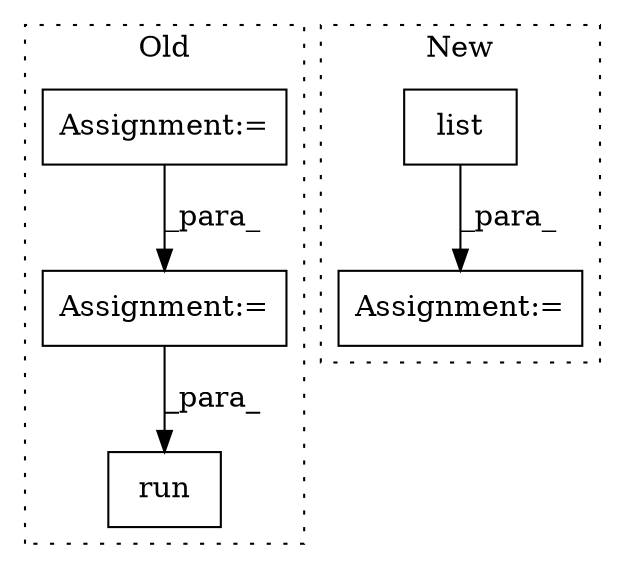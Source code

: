 digraph G {
subgraph cluster0 {
1 [label="run" a="32" s="9434,9532" l="4,1" shape="box"];
4 [label="Assignment:=" a="7" s="9222" l="1" shape="box"];
5 [label="Assignment:=" a="7" s="9140" l="1" shape="box"];
label = "Old";
style="dotted";
}
subgraph cluster1 {
2 [label="list" a="32" s="5305,5350" l="5,1" shape="box"];
3 [label="Assignment:=" a="7" s="5628" l="7" shape="box"];
label = "New";
style="dotted";
}
2 -> 3 [label="_para_"];
4 -> 1 [label="_para_"];
5 -> 4 [label="_para_"];
}